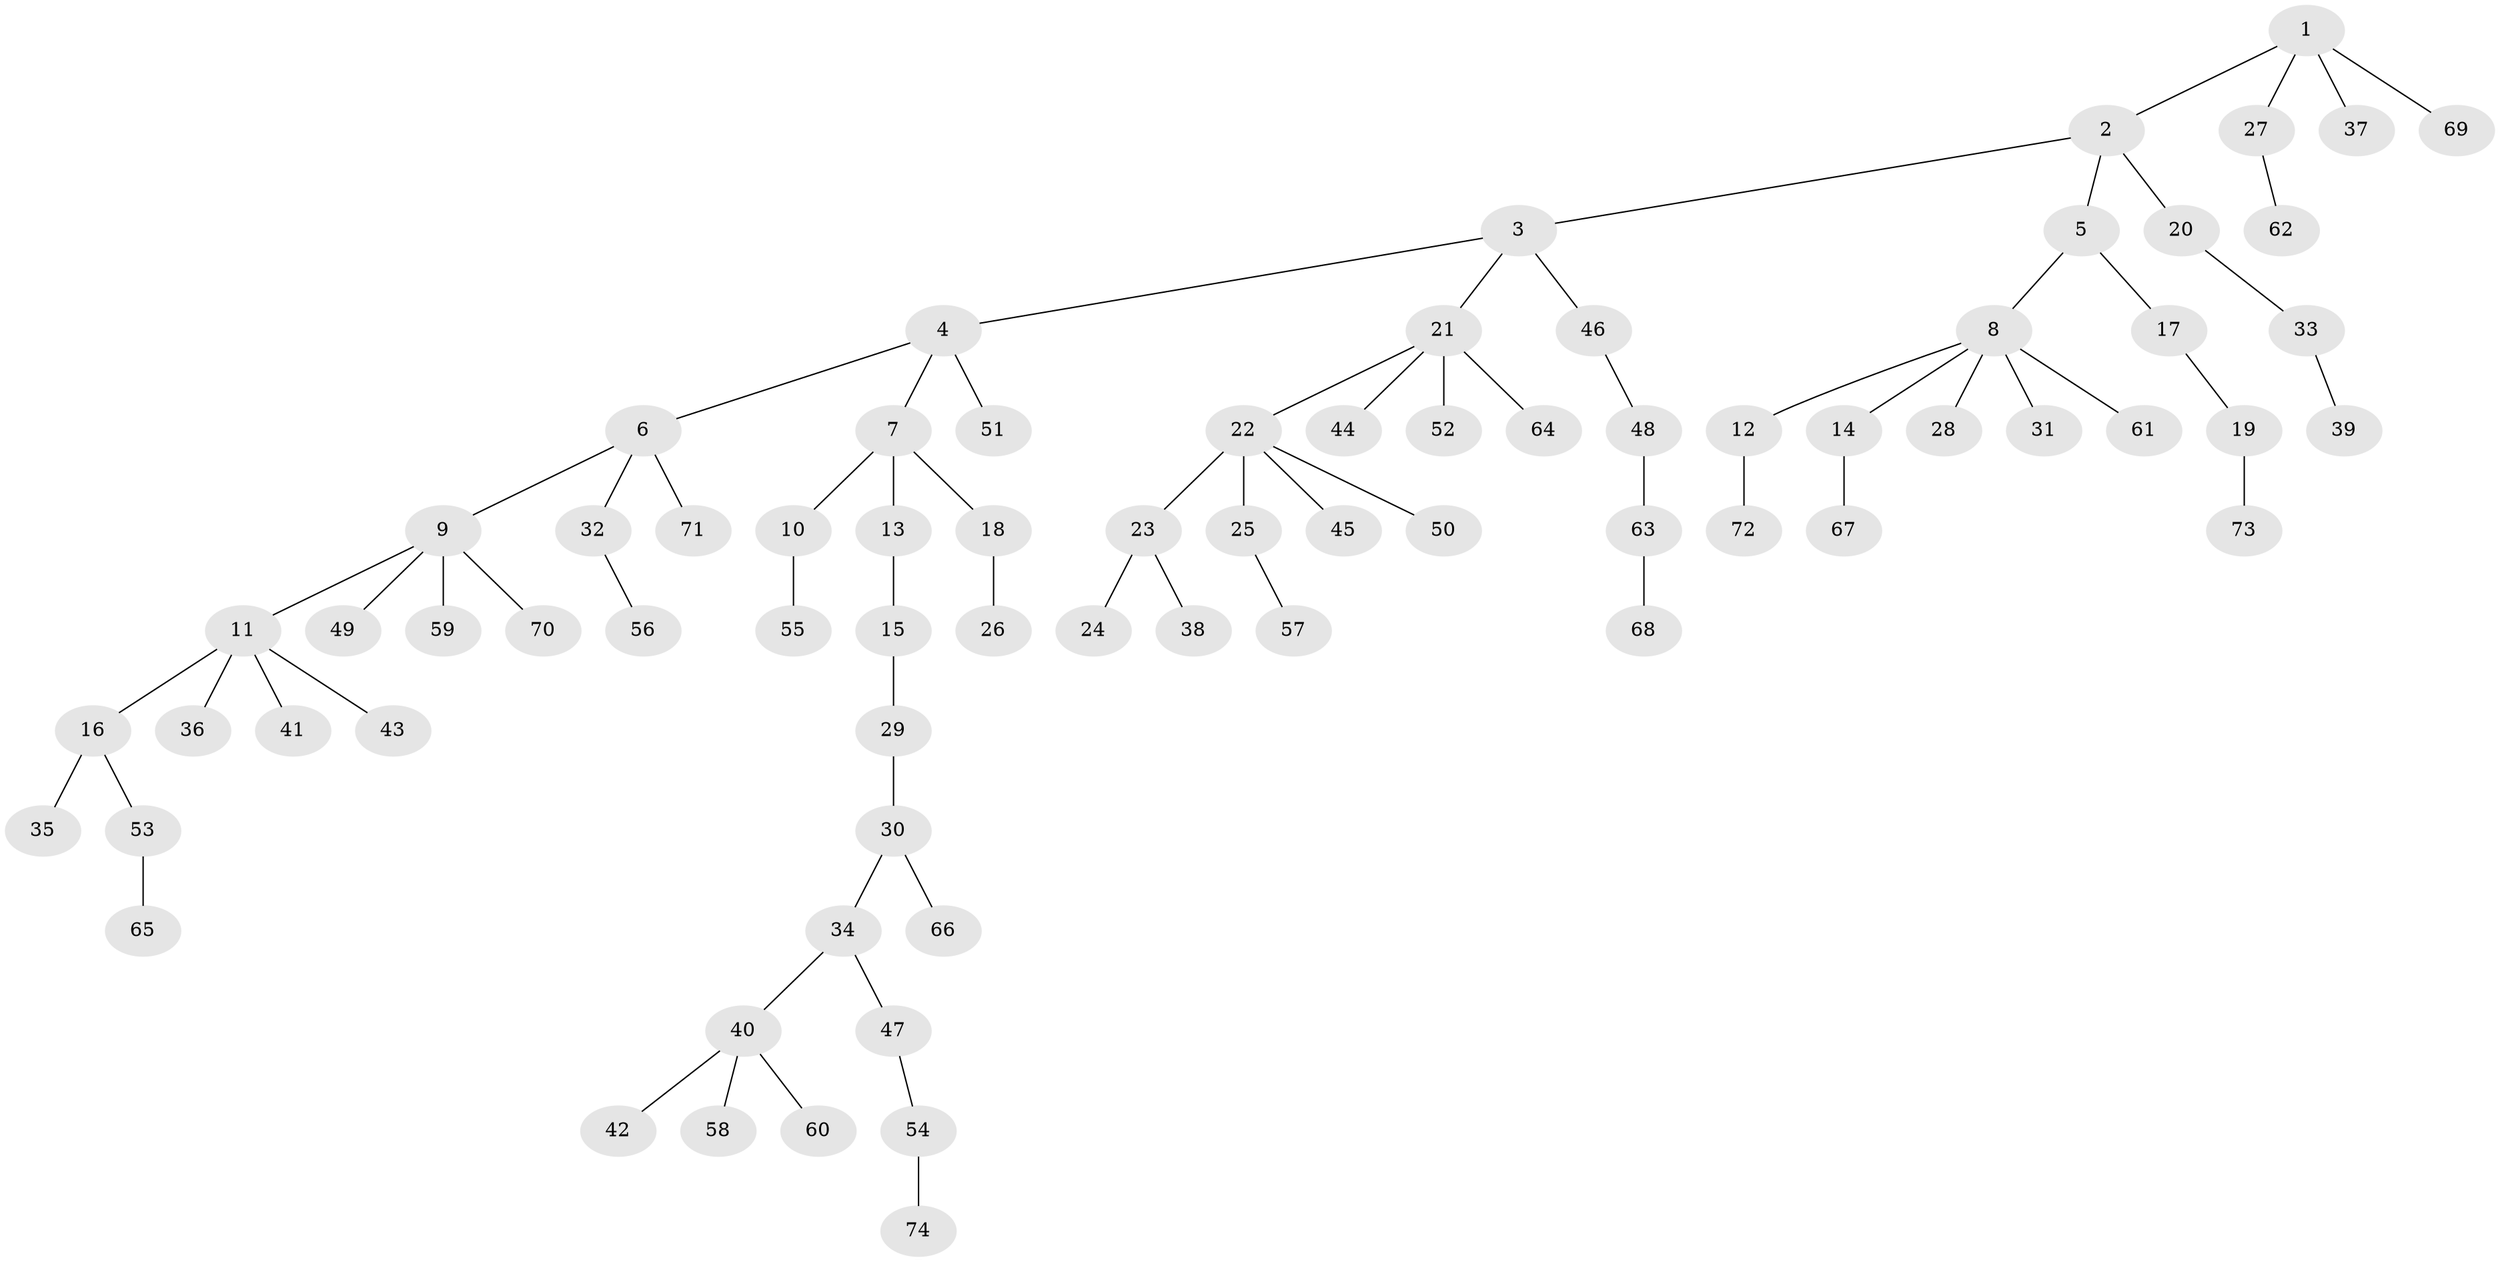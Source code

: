 // coarse degree distribution, {3: 0.21052631578947367, 4: 0.10526315789473684, 1: 0.47368421052631576, 2: 0.21052631578947367}
// Generated by graph-tools (version 1.1) at 2025/51/03/04/25 22:51:41]
// undirected, 74 vertices, 73 edges
graph export_dot {
  node [color=gray90,style=filled];
  1;
  2;
  3;
  4;
  5;
  6;
  7;
  8;
  9;
  10;
  11;
  12;
  13;
  14;
  15;
  16;
  17;
  18;
  19;
  20;
  21;
  22;
  23;
  24;
  25;
  26;
  27;
  28;
  29;
  30;
  31;
  32;
  33;
  34;
  35;
  36;
  37;
  38;
  39;
  40;
  41;
  42;
  43;
  44;
  45;
  46;
  47;
  48;
  49;
  50;
  51;
  52;
  53;
  54;
  55;
  56;
  57;
  58;
  59;
  60;
  61;
  62;
  63;
  64;
  65;
  66;
  67;
  68;
  69;
  70;
  71;
  72;
  73;
  74;
  1 -- 2;
  1 -- 27;
  1 -- 37;
  1 -- 69;
  2 -- 3;
  2 -- 5;
  2 -- 20;
  3 -- 4;
  3 -- 21;
  3 -- 46;
  4 -- 6;
  4 -- 7;
  4 -- 51;
  5 -- 8;
  5 -- 17;
  6 -- 9;
  6 -- 32;
  6 -- 71;
  7 -- 10;
  7 -- 13;
  7 -- 18;
  8 -- 12;
  8 -- 14;
  8 -- 28;
  8 -- 31;
  8 -- 61;
  9 -- 11;
  9 -- 49;
  9 -- 59;
  9 -- 70;
  10 -- 55;
  11 -- 16;
  11 -- 36;
  11 -- 41;
  11 -- 43;
  12 -- 72;
  13 -- 15;
  14 -- 67;
  15 -- 29;
  16 -- 35;
  16 -- 53;
  17 -- 19;
  18 -- 26;
  19 -- 73;
  20 -- 33;
  21 -- 22;
  21 -- 44;
  21 -- 52;
  21 -- 64;
  22 -- 23;
  22 -- 25;
  22 -- 45;
  22 -- 50;
  23 -- 24;
  23 -- 38;
  25 -- 57;
  27 -- 62;
  29 -- 30;
  30 -- 34;
  30 -- 66;
  32 -- 56;
  33 -- 39;
  34 -- 40;
  34 -- 47;
  40 -- 42;
  40 -- 58;
  40 -- 60;
  46 -- 48;
  47 -- 54;
  48 -- 63;
  53 -- 65;
  54 -- 74;
  63 -- 68;
}
